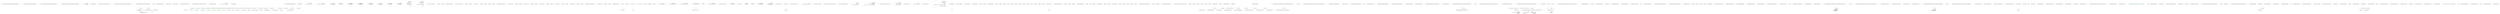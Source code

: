 digraph  {
n0 [cluster="Nancy.Testing.BrowserContextExtensions.MultiPartFormData(Nancy.Testing.BrowserContext, Nancy.Testing.BrowserContextMultipartFormData)", label="Entry Nancy.Testing.BrowserContextExtensions.MultiPartFormData(Nancy.Testing.BrowserContext, Nancy.Testing.BrowserContextMultipartFormData)", span="15-15"];
n1 [cluster="Nancy.Testing.BrowserContextExtensions.MultiPartFormData(Nancy.Testing.BrowserContext, Nancy.Testing.BrowserContextMultipartFormData)", label="MultiPartFormData(browserContext, multipartFormData, BrowserContextMultipartFormData.DefaultBoundaryName)", span="17-17"];
n2 [cluster="Nancy.Testing.BrowserContextExtensions.MultiPartFormData(Nancy.Testing.BrowserContext, Nancy.Testing.BrowserContextMultipartFormData)", label="Exit Nancy.Testing.BrowserContextExtensions.MultiPartFormData(Nancy.Testing.BrowserContext, Nancy.Testing.BrowserContextMultipartFormData)", span="15-15"];
n3 [cluster="Nancy.Testing.BrowserContextExtensions.MultiPartFormData(Nancy.Testing.BrowserContext, Nancy.Testing.BrowserContextMultipartFormData, string)", label="Entry Nancy.Testing.BrowserContextExtensions.MultiPartFormData(Nancy.Testing.BrowserContext, Nancy.Testing.BrowserContextMultipartFormData, string)", span="26-26"];
n4 [cluster="Nancy.Testing.BrowserContextExtensions.MultiPartFormData(Nancy.Testing.BrowserContext, Nancy.Testing.BrowserContextMultipartFormData, string)", label="var contextValues =\r\n                (IBrowserContextValues)browserContext", span="28-29"];
n5 [cluster="Nancy.Testing.BrowserContextExtensions.MultiPartFormData(Nancy.Testing.BrowserContext, Nancy.Testing.BrowserContextMultipartFormData, string)", label="contextValues.Body = multipartFormData.Body", span="31-31"];
n6 [cluster="Nancy.Testing.BrowserContextExtensions.MultiPartFormData(Nancy.Testing.BrowserContext, Nancy.Testing.BrowserContextMultipartFormData, string)", label="contextValues.Headers[''Content-Type''] = new[] { ''multipart/form-data; boundary='' + boundaryName }", span="32-32"];
n7 [cluster="Nancy.Testing.BrowserContextExtensions.MultiPartFormData(Nancy.Testing.BrowserContext, Nancy.Testing.BrowserContextMultipartFormData, string)", label="Exit Nancy.Testing.BrowserContextExtensions.MultiPartFormData(Nancy.Testing.BrowserContext, Nancy.Testing.BrowserContextMultipartFormData, string)", span="26-26"];
n8 [cluster="Nancy.Testing.BrowserContextExtensions.JsonBody<TModel>(Nancy.Testing.BrowserContext, TModel, Nancy.ISerializer)", label="Entry Nancy.Testing.BrowserContextExtensions.JsonBody<TModel>(Nancy.Testing.BrowserContext, TModel, Nancy.ISerializer)", span="41-41"];
n9 [cluster="Nancy.Testing.BrowserContextExtensions.JsonBody<TModel>(Nancy.Testing.BrowserContext, TModel, Nancy.ISerializer)", label="serializer == null", span="43-43"];
n11 [cluster="Nancy.Testing.BrowserContextExtensions.JsonBody<TModel>(Nancy.Testing.BrowserContext, TModel, Nancy.ISerializer)", label="var contextValues =\r\n                (IBrowserContextValues)browserContext", span="48-49"];
n13 [cluster="Nancy.Testing.BrowserContextExtensions.JsonBody<TModel>(Nancy.Testing.BrowserContext, TModel, Nancy.ISerializer)", label="serializer.Serialize(''application/json'', model, contextValues.Body)", span="53-53"];
n14 [cluster="Nancy.Testing.BrowserContextExtensions.JsonBody<TModel>(Nancy.Testing.BrowserContext, TModel, Nancy.ISerializer)", label="browserContext.Header(''Content-Type'', ''application/json'')", span="54-54"];
n10 [cluster="Nancy.Testing.BrowserContextExtensions.JsonBody<TModel>(Nancy.Testing.BrowserContext, TModel, Nancy.ISerializer)", label="serializer = new DefaultJsonSerializer()", span="45-45"];
n16 [cluster="Nancy.Responses.DefaultJsonSerializer.DefaultJsonSerializer()", label="Entry Nancy.Responses.DefaultJsonSerializer.DefaultJsonSerializer()", span="8-8"];
n12 [cluster="Nancy.Testing.BrowserContextExtensions.JsonBody<TModel>(Nancy.Testing.BrowserContext, TModel, Nancy.ISerializer)", label="contextValues.Body = new MemoryStream()", span="51-51"];
n17 [cluster="System.IO.MemoryStream.MemoryStream()", label="Entry System.IO.MemoryStream.MemoryStream()", span="0-0"];
n18 [cluster="Nancy.ISerializer.Serialize<TModel>(string, TModel, System.IO.Stream)", label="Entry Nancy.ISerializer.Serialize<TModel>(string, TModel, System.IO.Stream)", span="20-20"];
n15 [cluster="Nancy.Testing.BrowserContextExtensions.JsonBody<TModel>(Nancy.Testing.BrowserContext, TModel, Nancy.ISerializer)", label="Exit Nancy.Testing.BrowserContextExtensions.JsonBody<TModel>(Nancy.Testing.BrowserContext, TModel, Nancy.ISerializer)", span="41-41"];
n19 [cluster="Nancy.Testing.BrowserContext.Header(string, string)", label="Entry Nancy.Testing.BrowserContext.Header(string, string)", span="100-100"];
d13 [cluster="Nancy.Demo.Hosting.Aspnet.MainModule.MainModule(Nancy.Routing.IRouteCacheProvider)", color=green, community=0, label="Get[''/razor-cs-strong''] = x =>\r\n            {\r\n                return View[''razor-strong.cshtml'', new RatPack { FirstName = ''Frank'' }];\r\n            }", prediction=0, span="64-67"];
d179 [label="Nancy.Demo.Hosting.Aspnet.MainModule", span=""];
d12 [cluster="Nancy.Demo.Hosting.Aspnet.MainModule.MainModule(Nancy.Routing.IRouteCacheProvider)", label="Get[''/razor-dynamic''] = x =>\r\n            {\r\n                return View[''razor.cshtml'', new { FirstName = ''Frank'' }];\r\n            }", span="59-62"];
d14 [cluster="Nancy.Demo.Hosting.Aspnet.MainModule.MainModule(Nancy.Routing.IRouteCacheProvider)", color=green, community=0, label="Get[''/razor-vb-strong''] = x =>\r\n            {\r\n                return View[''razor-strong.vbhtml'', new RatPack { FirstName = ''Frank'' }];\r\n            }", prediction=1, span="69-72"];
d15 [cluster="Nancy.Demo.Hosting.Aspnet.MainModule.MainModule(Nancy.Routing.IRouteCacheProvider)", color=green, community=0, label="Get[''/ssve''] = x =>\r\n            {\r\n                var model = new RatPack { FirstName = ''You'' };\r\n                return View[''ssve.sshtml'', model];\r\n            }", prediction=2, span="74-78"];
d16 [cluster="Nancy.Demo.Hosting.Aspnet.MainModule.MainModule(Nancy.Routing.IRouteCacheProvider)", color=green, community=0, label="Get[''/viewmodelconvention''] = x => {\r\n                return View[new SomeViewModel()];\r\n            }", prediction=3, span="80-82"];
d17 [cluster="Nancy.Demo.Hosting.Aspnet.MainModule.MainModule(Nancy.Routing.IRouteCacheProvider)", color=green, community=0, label="Get[''/ndjango''] = x => {\r\n                var model = new RatPack { FirstName = ''Michael'' };\r\n                return View[''ndjango.django'', model];\r\n            }", prediction=4, span="84-87"];
d18 [cluster="Nancy.Demo.Hosting.Aspnet.MainModule.MainModule(Nancy.Routing.IRouteCacheProvider)", color=green, community=0, label="Get[''/ndjango-extends''] = x => {\r\n                var model = new RatPack { FirstName = ''Michael'' };\r\n                return View[''with-master.django'', model];\r\n            }", prediction=5, span="89-92"];
d19 [cluster="Nancy.Demo.Hosting.Aspnet.MainModule.MainModule(Nancy.Routing.IRouteCacheProvider)", color=green, community=0, label="Get[''/spark''] = x => {\r\n                var model = new RatPack { FirstName = ''Bright'' };\r\n                return View[''spark.spark'', model];\r\n            }", prediction=6, span="94-97"];
d20 [cluster="Nancy.Demo.Hosting.Aspnet.MainModule.MainModule(Nancy.Routing.IRouteCacheProvider)", color=green, community=0, label="Get[''/spark-anon''] = x =>\r\n            {\r\n                var model = new { FirstName = ''Anonymous'' };\r\n                return View[''anon.spark'', model];\r\n            }", prediction=7, span="99-103"];
d21 [cluster="Nancy.Demo.Hosting.Aspnet.MainModule.MainModule(Nancy.Routing.IRouteCacheProvider)", color=green, community=0, label="Get[''/json''] = x => {\r\n                var model = new RatPack { FirstName = ''Andy'' };\r\n                return Response.AsJson(model);\r\n            }", prediction=8, span="105-108"];
d22 [cluster="Nancy.Demo.Hosting.Aspnet.MainModule.MainModule(Nancy.Routing.IRouteCacheProvider)", color=green, community=0, label="Get[''/xml''] = x => {\r\n                var model = new RatPack { FirstName = ''Andy'' };\r\n                return Response.AsXml(model);\r\n            }", prediction=9, span="110-113"];
d23 [cluster="Nancy.Demo.Hosting.Aspnet.MainModule.MainModule(Nancy.Routing.IRouteCacheProvider)", color=green, community=0, label="Get[''/session''] = x => {\r\n                var value = Session[''moo''] ?? '''';\r\n\r\n                var output = ''Current session value is: '' + value;\r\n\r\n                if (String.IsNullOrEmpty(value.ToString()))\r\n                {\r\n                    Session[''moo''] = ''I've created a session!'';\r\n                }\r\n\r\n                return output;\r\n            }", prediction=10, span="115-126"];
d24 [cluster="Nancy.Demo.Hosting.Aspnet.MainModule.MainModule(Nancy.Routing.IRouteCacheProvider)", label="Get[''/sessionObject''] = x => {\r\n                var value = Session[''baa''] ?? ''null'';\r\n\r\n                var output = ''Current session value is: '' + value;\r\n\r\n                if (value.ToString() == ''null'')\r\n                {\r\n                    Session[''baa''] = new Payload(27, true, ''some random string value'');\r\n                }\r\n\r\n                return output;\r\n            }", span="128-139"];
d83 [cluster="lambda expression", color=green, community=0, label="return View[''razor-strong.cshtml'', new RatPack { FirstName = ''Frank'' }];", prediction=11, span="66-66"];
d82 [cluster="lambda expression", label="Entry lambda expression", span="64-67"];
d84 [cluster="lambda expression", label="Exit lambda expression", span="64-67"];
d74 [cluster="Nancy.Demo.Hosting.Aspnet.Models.RatPack.RatPack()", label="Entry Nancy.Demo.Hosting.Aspnet.Models.RatPack.RatPack()", span="2-2"];
d86 [cluster="lambda expression", color=green, community=0, label="return View[''razor-strong.vbhtml'', new RatPack { FirstName = ''Frank'' }];", prediction=12, span="71-71"];
d85 [cluster="lambda expression", label="Entry lambda expression", span="69-72"];
d87 [cluster="lambda expression", label="Exit lambda expression", span="69-72"];
d89 [cluster="lambda expression", color=green, community=0, label="var model = new RatPack { FirstName = ''You'' }", prediction=13, span="76-76"];
d88 [cluster="lambda expression", label="Entry lambda expression", span="74-78"];
d90 [cluster="lambda expression", color=green, community=0, label="return View[''ssve.sshtml'', model];", prediction=14, span="77-77"];
d91 [cluster="lambda expression", label="Exit lambda expression", span="74-78"];
d93 [cluster="lambda expression", color=green, community=0, label="return View[new SomeViewModel()];", prediction=14, span="81-81"];
d92 [cluster="lambda expression", label="Entry lambda expression", span="80-82"];
d94 [cluster="lambda expression", label="Exit lambda expression", span="80-82"];
d95 [cluster="Nancy.Demo.Hosting.Aspnet.Models.SomeViewModel.SomeViewModel()", label="Entry Nancy.Demo.Hosting.Aspnet.Models.SomeViewModel.SomeViewModel()", span="2-2"];
d97 [cluster="lambda expression", color=green, community=0, label="var model = new RatPack { FirstName = ''Michael'' }", prediction=16, span="85-85"];
d96 [cluster="lambda expression", label="Entry lambda expression", span="84-87"];
d98 [cluster="lambda expression", color=green, community=0, label="return View[''ndjango.django'', model];", prediction=14, span="86-86"];
d99 [cluster="lambda expression", label="Exit lambda expression", span="84-87"];
d101 [cluster="lambda expression", color=green, community=0, label="var model = new RatPack { FirstName = ''Michael'' }", prediction=18, span="90-90"];
d100 [cluster="lambda expression", label="Entry lambda expression", span="89-92"];
d102 [cluster="lambda expression", color=green, community=0, label="return View[''with-master.django'', model];", prediction=14, span="91-91"];
d103 [cluster="lambda expression", label="Exit lambda expression", span="89-92"];
d105 [cluster="lambda expression", color=green, community=0, label="var model = new RatPack { FirstName = ''Bright'' }", prediction=20, span="95-95"];
d104 [cluster="lambda expression", label="Entry lambda expression", span="94-97"];
d106 [cluster="lambda expression", color=green, community=0, label="return View[''spark.spark'', model];", prediction=14, span="96-96"];
d107 [cluster="lambda expression", label="Exit lambda expression", span="94-97"];
d109 [cluster="lambda expression", color=green, community=0, label="var model = new { FirstName = ''Anonymous'' }", prediction=22, span="101-101"];
d108 [cluster="lambda expression", label="Entry lambda expression", span="99-103"];
d110 [cluster="lambda expression", color=green, community=0, label="return View[''anon.spark'', model];", prediction=14, span="102-102"];
d111 [cluster="lambda expression", label="Exit lambda expression", span="99-103"];
d113 [cluster="lambda expression", color=green, community=0, label="var model = new RatPack { FirstName = ''Andy'' }", prediction=24, span="106-106"];
d112 [cluster="lambda expression", label="Entry lambda expression", span="105-108"];
d114 [cluster="lambda expression", color=green, community=0, label="return Response.AsJson(model);", prediction=14, span="107-107"];
d115 [cluster="lambda expression", label="Exit lambda expression", span="105-108"];
d116 [cluster="Nancy.IResponseFormatter.AsJson<TModel>(TModel, Nancy.HttpStatusCode)", label="Entry Nancy.IResponseFormatter.AsJson<TModel>(TModel, Nancy.HttpStatusCode)", span="42-42"];
d118 [cluster="lambda expression", color=green, community=0, label="var model = new RatPack { FirstName = ''Andy'' }", prediction=26, span="111-111"];
d117 [cluster="lambda expression", label="Entry lambda expression", span="110-113"];
d119 [cluster="lambda expression", color=green, community=0, label="return Response.AsXml(model);", prediction=14, span="112-112"];
d120 [cluster="lambda expression", label="Exit lambda expression", span="110-113"];
d121 [cluster="Nancy.IResponseFormatter.AsXml<TModel>(TModel)", label="Entry Nancy.IResponseFormatter.AsXml<TModel>(TModel)", span="57-57"];
d123 [cluster="lambda expression", color=green, community=0, label="var value = Session[''moo''] ?? ''''", prediction=28, span="116-116"];
d122 [cluster="lambda expression", label="Entry lambda expression", span="115-126"];
d124 [cluster="lambda expression", color=green, community=0, label="var output = ''Current session value is: '' + value", prediction=29, span="118-118"];
d125 [cluster="lambda expression", color=green, community=0, label="String.IsNullOrEmpty(value.ToString())", prediction=28, span="120-120"];
d127 [cluster="lambda expression", color=green, community=0, label="return output;", prediction=29, span="125-125"];
d126 [cluster="lambda expression", color=green, community=0, label="Session[''moo''] = ''I've created a session!''", prediction=32, span="122-122"];
d129 [cluster="object.ToString()", label="Entry object.ToString()", span="0-0"];
d130 [cluster="string.IsNullOrEmpty(string)", label="Entry string.IsNullOrEmpty(string)", span="0-0"];
d128 [cluster="lambda expression", label="Exit lambda expression", span="115-126"];
d1 [cluster="Nancy.Demo.Hosting.Aspnet.MainModule.MainModule(Nancy.Routing.IRouteCacheProvider)", label="Get[''/''] = x => {\r\n                return View[''routes'', routeCacheProvider.GetCache()];\r\n            }", span="12-14"];
d36 [cluster="lambda expression", label="return View[''routes'', routeCacheProvider.GetCache()];", span="13-13"];
d2 [cluster="Nancy.Demo.Hosting.Aspnet.MainModule.MainModule(Nancy.Routing.IRouteCacheProvider)", label="Get[''/filtered'', r => true] = x => {\r\n                return ''This is a route with a filter that always returns true.'';\r\n            }", span="16-18"];
d3 [cluster="Nancy.Demo.Hosting.Aspnet.MainModule.MainModule(Nancy.Routing.IRouteCacheProvider)", label="Get[''/filtered'', r => false] = x => {\r\n                return ''This is also a route, but filtered out so should never be hit.'';\r\n            }", span="20-22"];
d4 [cluster="Nancy.Demo.Hosting.Aspnet.MainModule.MainModule(Nancy.Routing.IRouteCacheProvider)", label="Get[@''/(?<foo>\d{2,4})/{bar}''] = x => {\r\n                return string.Format(''foo: {0}<br/>bar: {1}'', x.foo, x.bar);\r\n            }", span="24-26"];
d5 [cluster="Nancy.Demo.Hosting.Aspnet.MainModule.MainModule(Nancy.Routing.IRouteCacheProvider)", label="Get[''/test''] = x => {\r\n                return ''Test'';\r\n            }", span="28-30"];
d6 [cluster="Nancy.Demo.Hosting.Aspnet.MainModule.MainModule(Nancy.Routing.IRouteCacheProvider)", label="Get[''/nustache''] = parameters => {\r\n                return View[''nustache'', new { name = ''Nancy'', value = 1000000 }];\r\n            }", span="32-34"];
d59 [cluster="lambda expression", label="return View[''nustache'', new { name = ''Nancy'', value = 1000000 }];", span="33-33"];
d7 [cluster="Nancy.Demo.Hosting.Aspnet.MainModule.MainModule(Nancy.Routing.IRouteCacheProvider)", label="Get[''/dotliquid''] = parameters => {\r\n                return View[''dot'', new { name = ''dot'' }];\r\n            }", span="36-38"];
d62 [cluster="lambda expression", label="return View[''dot'', new { name = ''dot'' }];", span="37-37"];
d8 [cluster="Nancy.Demo.Hosting.Aspnet.MainModule.MainModule(Nancy.Routing.IRouteCacheProvider)", label="Get[''/javascript''] = x => {\r\n                return View[''javascript.html''];\r\n            }", span="40-42"];
d65 [cluster="lambda expression", label="return View[''javascript.html''];", span="41-41"];
d9 [cluster="Nancy.Demo.Hosting.Aspnet.MainModule.MainModule(Nancy.Routing.IRouteCacheProvider)", label="Get[''/static''] = x => {\r\n                return View[''static''];\r\n            }", span="44-46"];
d68 [cluster="lambda expression", label="return View[''static''];", span="45-45"];
d10 [cluster="Nancy.Demo.Hosting.Aspnet.MainModule.MainModule(Nancy.Routing.IRouteCacheProvider)", label="Get[''/razor''] = x => {\r\n                var model = new RatPack { FirstName = ''Frank'' };\r\n                return View[''razor.cshtml'', model];\r\n            }", span="48-51"];
d72 [cluster="lambda expression", label="return View[''razor.cshtml'', model];", span="50-50"];
d11 [cluster="Nancy.Demo.Hosting.Aspnet.MainModule.MainModule(Nancy.Routing.IRouteCacheProvider)", label="Get[''/razor-simple''] = x =>\r\n            {\r\n                var model = new RatPack { FirstName = ''Frank'' };\r\n                return View[''razor-simple.cshtml'', model];\r\n            }", span="53-57"];
d77 [cluster="lambda expression", label="return View[''razor-simple.cshtml'', model];", span="56-56"];
d80 [cluster="lambda expression", label="return View[''razor.cshtml'', new { FirstName = ''Frank'' }];", span="61-61"];
d132 [cluster="lambda expression", label="var value = Session[''baa''] ?? ''null''", span="129-129"];
d135 [cluster="lambda expression", label="Session[''baa''] = new Payload(27, true, ''some random string value'')", span="135-135"];
d25 [cluster="Nancy.Demo.Hosting.Aspnet.MainModule.MainModule(Nancy.Routing.IRouteCacheProvider)", label="Get[''/error''] = x =>\r\n                {\r\n                    throw new NotSupportedException(''This is an exception thrown in a route.'');\r\n                }", span="141-144"];
d26 [cluster="Nancy.Demo.Hosting.Aspnet.MainModule.MainModule(Nancy.Routing.IRouteCacheProvider)", label="Get[''/customErrorHandler''] = _ => HttpStatusCode.ImATeapot", span="146-146"];
d27 [cluster="Nancy.Demo.Hosting.Aspnet.MainModule.MainModule(Nancy.Routing.IRouteCacheProvider)", label="Get[''/csrf''] = x => this.View[''csrf'', new { Blurb = ''CSRF without an expiry using the 'session' token'' }]", span="148-148"];
d147 [cluster="lambda expression", label="this.View[''csrf'', new { Blurb = ''CSRF without an expiry using the 'session' token'' }]", span="148-148"];
d28 [cluster="Nancy.Demo.Hosting.Aspnet.MainModule.MainModule(Nancy.Routing.IRouteCacheProvider)", label="Post[''/csrf''] = x =>\r\n            {\r\n                this.ValidateCsrfToken();\r\n\r\n                return string.Format(''Hello {0}!'', Request.Form.Name);\r\n            }", span="150-155"];
d150 [cluster="lambda expression", label="this.ValidateCsrfToken()", span="152-152"];
d151 [cluster="lambda expression", label="return string.Format(''Hello {0}!'', Request.Form.Name);", span="154-154"];
d29 [cluster="Nancy.Demo.Hosting.Aspnet.MainModule.MainModule(Nancy.Routing.IRouteCacheProvider)", label="Get[''/csrfWithExpiry''] = x =>\r\n                {\r\n                    // Create a new one because we have an expiry to check\r\n                    this.CreateNewCsrfToken();\r\n\r\n                    return this.View[''csrf'', new { Blurb = ''You have 20 seconds to submit the page.. TICK TOCK :-)'' }];\r\n                }", span="157-163"];
d155 [cluster="lambda expression", label="this.CreateNewCsrfToken()", span="160-160"];
d156 [cluster="lambda expression", label="return this.View[''csrf'', new { Blurb = ''You have 20 seconds to submit the page.. TICK TOCK :-)'' }];", span="162-162"];
d30 [cluster="Nancy.Demo.Hosting.Aspnet.MainModule.MainModule(Nancy.Routing.IRouteCacheProvider)", label="Post[''/csrfWithExpiry''] = x =>\r\n                {\r\n                    this.ValidateCsrfToken(TimeSpan.FromSeconds(20));\r\n\r\n                    return string.Format(''Hello {0}!'', Request.Form.Name);\r\n                }", span="165-170"];
d160 [cluster="lambda expression", label="this.ValidateCsrfToken(TimeSpan.FromSeconds(20))", span="167-167"];
d161 [cluster="lambda expression", label="return string.Format(''Hello {0}!'', Request.Form.Name);", span="169-169"];
d31 [cluster="Nancy.Demo.Hosting.Aspnet.MainModule.MainModule(Nancy.Routing.IRouteCacheProvider)", label="Get[''/viewNotFound''] = _ => View[''I-do-not-exist'']", span="172-172"];
d165 [cluster="lambda expression", label="View[''I-do-not-exist'']", span="172-172"];
d32 [cluster="Nancy.Demo.Hosting.Aspnet.MainModule.MainModule(Nancy.Routing.IRouteCacheProvider)", label="Get[''/fileupload''] = x =>\r\n            {\r\n                return View[''FileUpload'', new { Posted = ''Nothing'' }];\r\n            }", span="174-177"];
d168 [cluster="lambda expression", label="return View[''FileUpload'', new { Posted = ''Nothing'' }];", span="176-176"];
d33 [cluster="Nancy.Demo.Hosting.Aspnet.MainModule.MainModule(Nancy.Routing.IRouteCacheProvider)", label="Post[''/fileupload''] = x =>\r\n            {\r\n                var file = this.Request.Files.FirstOrDefault();\r\n\r\n                string fileDetails = ''Nothing'';\r\n\r\n                if (file != null)\r\n                {\r\n                    fileDetails = string.Format(''{3} - {0} ({1}) {2}bytes'', file.Name, file.ContentType, file.Value.Length, file.Key);\r\n                }\r\n\r\n                return View[''FileUpload'', new { Posted = fileDetails }];\r\n            }", span="179-191"];
d171 [cluster="lambda expression", label="var file = this.Request.Files.FirstOrDefault()", span="181-181"];
d175 [cluster="lambda expression", label="return View[''FileUpload'', new { Posted = fileDetails }];", span="190-190"];
d71 [cluster="lambda expression", label="var model = new RatPack { FirstName = ''Frank'' }", span="49-49"];
d76 [cluster="lambda expression", label="var model = new RatPack { FirstName = ''Frank'' }", span="55-55"];
d134 [cluster="lambda expression", label="value.ToString() == ''null''", span="133-133"];
d0 [cluster="Nancy.Demo.Hosting.Aspnet.MainModule.MainModule(Nancy.Routing.IRouteCacheProvider)", label="Entry Nancy.Demo.Hosting.Aspnet.MainModule.MainModule(Nancy.Routing.IRouteCacheProvider)", span="10-10"];
d180 [label="Nancy.Routing.IRouteCacheProvider", span=""];
d35 [cluster="lambda expression", label="Entry lambda expression", span="12-14"];
d37 [cluster="lambda expression", label="Exit lambda expression", span="12-14"];
d38 [cluster="Nancy.Routing.IRouteCacheProvider.GetCache()", label="Entry Nancy.Routing.IRouteCacheProvider.GetCache()", span="15-15"];
d52 [cluster="lambda expression", label="return string.Format(''foo: {0}<br/>bar: {1}'', x.foo, x.bar);", span="25-25"];
d58 [cluster="lambda expression", label="Entry lambda expression", span="32-34"];
d60 [cluster="lambda expression", label="Exit lambda expression", span="32-34"];
d61 [cluster="lambda expression", label="Entry lambda expression", span="36-38"];
d63 [cluster="lambda expression", label="Exit lambda expression", span="36-38"];
d64 [cluster="lambda expression", label="Entry lambda expression", span="40-42"];
d66 [cluster="lambda expression", label="Exit lambda expression", span="40-42"];
d67 [cluster="lambda expression", label="Entry lambda expression", span="44-46"];
d69 [cluster="lambda expression", label="Exit lambda expression", span="44-46"];
d73 [cluster="lambda expression", label="Exit lambda expression", span="48-51"];
d78 [cluster="lambda expression", label="Exit lambda expression", span="53-57"];
d79 [cluster="lambda expression", label="Entry lambda expression", span="59-62"];
d81 [cluster="lambda expression", label="Exit lambda expression", span="59-62"];
d131 [cluster="lambda expression", label="Entry lambda expression", span="128-139"];
d133 [cluster="lambda expression", label="var output = ''Current session value is: '' + value", span="131-131"];
d136 [cluster="lambda expression", label="return output;", span="138-138"];
d138 [cluster="Nancy.Demo.Hosting.Aspnet.Models.Payload.Payload(int, bool, string)", label="Entry Nancy.Demo.Hosting.Aspnet.Models.Payload.Payload(int, bool, string)", span="16-16"];
d146 [cluster="lambda expression", label="Entry lambda expression", span="148-148"];
d148 [cluster="lambda expression", label="Exit lambda expression", span="148-148"];
d149 [cluster="lambda expression", label="Entry lambda expression", span="150-155"];
d153 [cluster="Nancy.NancyModule.ValidateCsrfToken(System.TimeSpan?)", label="Entry Nancy.NancyModule.ValidateCsrfToken(System.TimeSpan?)", span="103-103"];
d152 [cluster="lambda expression", label="Exit lambda expression", span="150-155"];
d54 [cluster="Unk.Format", label="Entry Unk.Format", span=""];
d154 [cluster="lambda expression", label="Entry lambda expression", span="157-163"];
d158 [cluster="Nancy.NancyModule.CreateNewCsrfToken()", label="Entry Nancy.NancyModule.CreateNewCsrfToken()", span="82-82"];
d157 [cluster="lambda expression", label="Exit lambda expression", span="157-163"];
d159 [cluster="lambda expression", label="Entry lambda expression", span="165-170"];
d163 [cluster="System.TimeSpan.FromSeconds(double)", label="Entry System.TimeSpan.FromSeconds(double)", span="0-0"];
d162 [cluster="lambda expression", label="Exit lambda expression", span="165-170"];
d164 [cluster="lambda expression", label="Entry lambda expression", span="172-172"];
d166 [cluster="lambda expression", label="Exit lambda expression", span="172-172"];
d167 [cluster="lambda expression", label="Entry lambda expression", span="174-177"];
d169 [cluster="lambda expression", label="Exit lambda expression", span="174-177"];
d34 [cluster="Nancy.Demo.Hosting.Aspnet.MainModule.MainModule(Nancy.Routing.IRouteCacheProvider)", label="Exit Nancy.Demo.Hosting.Aspnet.MainModule.MainModule(Nancy.Routing.IRouteCacheProvider)", span="10-10"];
d170 [cluster="lambda expression", label="Entry lambda expression", span="179-191"];
d172 [cluster="lambda expression", label="string fileDetails = ''Nothing''", span="183-183"];
d177 [cluster="System.Collections.Generic.IEnumerable<TSource>.FirstOrDefault<TSource>()", label="Entry System.Collections.Generic.IEnumerable<TSource>.FirstOrDefault<TSource>()", span="0-0"];
d173 [cluster="lambda expression", label="file != null", span="185-185"];
d174 [cluster="lambda expression", label="fileDetails = string.Format(''{3} - {0} ({1}) {2}bytes'', file.Name, file.ContentType, file.Value.Length, file.Key)", span="187-187"];
d176 [cluster="lambda expression", label="Exit lambda expression", span="179-191"];
d70 [cluster="lambda expression", label="Entry lambda expression", span="48-51"];
d75 [cluster="lambda expression", label="Entry lambda expression", span="53-57"];
d51 [cluster="lambda expression", label="Entry lambda expression", span="24-26"];
d53 [cluster="lambda expression", label="Exit lambda expression", span="24-26"];
d137 [cluster="lambda expression", label="Exit lambda expression", span="128-139"];
d178 [cluster="string.Format(string, params object[])", label="Entry string.Format(string, params object[])", span="0-0"];
m0_68 [cluster="Unk.AutoRegister", file="BrowserFixture.cs", label="Entry Unk.AutoRegister", span=""];
m0_44 [cluster="Nancy.DefaultNancyBootstrapper.GetDiagnostics()", file="BrowserFixture.cs", label="Entry Nancy.DefaultNancyBootstrapper.GetDiagnostics()", span="138-138"];
m0_45 [cluster="Nancy.DefaultNancyBootstrapper.GetDiagnostics()", color=green, community=0, file="BrowserFixture.cs", label="return this.ApplicationContainer.Resolve<IDiagnostics>();", prediction=33, span="140-140"];
m0_46 [cluster="Nancy.DefaultNancyBootstrapper.GetDiagnostics()", file="BrowserFixture.cs", label="Exit Nancy.DefaultNancyBootstrapper.GetDiagnostics()", span="138-138"];
m0_25 [cluster="Nancy.DefaultNancyBootstrapper.RegisterCollectionTypes(Nancy.TinyIoc.TinyIoCContainer, System.Collections.Generic.IEnumerable<Nancy.Bootstrapper.CollectionTypeRegistration>)", file="BrowserFixture.cs", label="Entry Nancy.DefaultNancyBootstrapper.RegisterCollectionTypes(Nancy.TinyIoc.TinyIoCContainer, System.Collections.Generic.IEnumerable<Nancy.Bootstrapper.CollectionTypeRegistration>)", span="85-85"];
m0_26 [cluster="Nancy.DefaultNancyBootstrapper.RegisterCollectionTypes(Nancy.TinyIoc.TinyIoCContainer, System.Collections.Generic.IEnumerable<Nancy.Bootstrapper.CollectionTypeRegistration>)", color=green, community=0, file="BrowserFixture.cs", label=collectionTypeRegistrationsn, prediction=34, span="87-87"];
m0_27 [cluster="Nancy.DefaultNancyBootstrapper.RegisterCollectionTypes(Nancy.TinyIoc.TinyIoCContainer, System.Collections.Generic.IEnumerable<Nancy.Bootstrapper.CollectionTypeRegistration>)", color=green, community=0, file="BrowserFixture.cs", label="container.RegisterMultiple(collectionTypeRegistration.RegistrationType, collectionTypeRegistration.ImplementationTypes)", prediction=35, span="89-89"];
m0_28 [cluster="Nancy.DefaultNancyBootstrapper.RegisterCollectionTypes(Nancy.TinyIoc.TinyIoCContainer, System.Collections.Generic.IEnumerable<Nancy.Bootstrapper.CollectionTypeRegistration>)", file="BrowserFixture.cs", label="Exit Nancy.DefaultNancyBootstrapper.RegisterCollectionTypes(Nancy.TinyIoc.TinyIoCContainer, System.Collections.Generic.IEnumerable<Nancy.Bootstrapper.CollectionTypeRegistration>)", span="85-85"];
m0_58 [cluster="Nancy.DefaultNancyBootstrapper.GetModuleByKey(Nancy.TinyIoc.TinyIoCContainer, string)", file="BrowserFixture.cs", label="Entry Nancy.DefaultNancyBootstrapper.GetModuleByKey(Nancy.TinyIoc.TinyIoCContainer, string)", span="178-178"];
m0_59 [cluster="Nancy.DefaultNancyBootstrapper.GetModuleByKey(Nancy.TinyIoc.TinyIoCContainer, string)", color=green, community=0, file="BrowserFixture.cs", label="return container.Resolve<INancyModule>(moduleKey);", prediction=36, span="180-180"];
m0_60 [cluster="Nancy.DefaultNancyBootstrapper.GetModuleByKey(Nancy.TinyIoc.TinyIoCContainer, string)", file="BrowserFixture.cs", label="Exit Nancy.DefaultNancyBootstrapper.GetModuleByKey(Nancy.TinyIoc.TinyIoCContainer, string)", span="178-178"];
m0_72 [cluster="Unk.Any", file="BrowserFixture.cs", label="Entry Unk.Any", span=""];
m0_61 [cluster="Nancy.TinyIoc.TinyIoCContainer.Resolve<ResolveType>(string)", file="BrowserFixture.cs", label="Entry Nancy.TinyIoc.TinyIoCContainer.Resolve<ResolveType>(string)", span="1336-1336"];
m0_15 [cluster="Nancy.DefaultNancyBootstrapper.RegisterBootstrapperTypes(Nancy.TinyIoc.TinyIoCContainer)", file="BrowserFixture.cs", label="Entry Nancy.DefaultNancyBootstrapper.RegisterBootstrapperTypes(Nancy.TinyIoc.TinyIoCContainer)", span="61-61"];
m0_16 [cluster="Nancy.DefaultNancyBootstrapper.RegisterBootstrapperTypes(Nancy.TinyIoc.TinyIoCContainer)", file="BrowserFixture.cs", label="applicationContainer.Register<INancyModuleCatalog>(this)", span="63-63"];
m0_17 [cluster="Nancy.DefaultNancyBootstrapper.RegisterBootstrapperTypes(Nancy.TinyIoc.TinyIoCContainer)", file="BrowserFixture.cs", label="Exit Nancy.DefaultNancyBootstrapper.RegisterBootstrapperTypes(Nancy.TinyIoc.TinyIoCContainer)", span="61-61"];
m0_40 [cluster="Nancy.DefaultNancyBootstrapper.CreateRequestContainer()", file="BrowserFixture.cs", label="Entry Nancy.DefaultNancyBootstrapper.CreateRequestContainer()", span="129-129"];
m0_41 [cluster="Nancy.DefaultNancyBootstrapper.CreateRequestContainer()", color=green, community=0, file="BrowserFixture.cs", label="return this.ApplicationContainer.GetChildContainer();", prediction=33, span="131-131"];
m0_42 [cluster="Nancy.DefaultNancyBootstrapper.CreateRequestContainer()", file="BrowserFixture.cs", label="Exit Nancy.DefaultNancyBootstrapper.CreateRequestContainer()", span="129-129"];
m0_29 [cluster="Nancy.TinyIoc.TinyIoCContainer.RegisterMultiple(System.Type, System.Collections.Generic.IEnumerable<System.Type>)", file="BrowserFixture.cs", label="Entry Nancy.TinyIoc.TinyIoCContainer.RegisterMultiple(System.Type, System.Collections.Generic.IEnumerable<System.Type>)", span="1149-1149"];
m0_43 [cluster="Nancy.TinyIoc.TinyIoCContainer.GetChildContainer()", file="BrowserFixture.cs", label="Entry Nancy.TinyIoc.TinyIoCContainer.GetChildContainer()", span="754-754"];
m0_19 [cluster="Nancy.DefaultNancyBootstrapper.RegisterTypes(Nancy.TinyIoc.TinyIoCContainer, System.Collections.Generic.IEnumerable<Nancy.Bootstrapper.TypeRegistration>)", file="BrowserFixture.cs", label="Entry Nancy.DefaultNancyBootstrapper.RegisterTypes(Nancy.TinyIoc.TinyIoCContainer, System.Collections.Generic.IEnumerable<Nancy.Bootstrapper.TypeRegistration>)", span="71-71"];
m0_20 [cluster="Nancy.DefaultNancyBootstrapper.RegisterTypes(Nancy.TinyIoc.TinyIoCContainer, System.Collections.Generic.IEnumerable<Nancy.Bootstrapper.TypeRegistration>)", file="BrowserFixture.cs", label=typeRegistrations, span="73-73"];
m0_21 [cluster="Nancy.DefaultNancyBootstrapper.RegisterTypes(Nancy.TinyIoc.TinyIoCContainer, System.Collections.Generic.IEnumerable<Nancy.Bootstrapper.TypeRegistration>)", file="BrowserFixture.cs", label="container.Register(typeRegistration.RegistrationType, typeRegistration.ImplementationType).AsSingleton()", span="75-75"];
m0_22 [cluster="Nancy.DefaultNancyBootstrapper.RegisterTypes(Nancy.TinyIoc.TinyIoCContainer, System.Collections.Generic.IEnumerable<Nancy.Bootstrapper.TypeRegistration>)", file="BrowserFixture.cs", label="Exit Nancy.DefaultNancyBootstrapper.RegisterTypes(Nancy.TinyIoc.TinyIoCContainer, System.Collections.Generic.IEnumerable<Nancy.Bootstrapper.TypeRegistration>)", span="71-71"];
m0_3 [cluster="Nancy.DefaultNancyBootstrapper.AutoRegister(Nancy.TinyIoc.TinyIoCContainer, System.Collections.Generic.IEnumerable<System.Func<System.Reflection.Assembly, bool>>)", file="BrowserFixture.cs", label="Entry Nancy.DefaultNancyBootstrapper.AutoRegister(Nancy.TinyIoc.TinyIoCContainer, System.Collections.Generic.IEnumerable<System.Func<System.Reflection.Assembly, bool>>)", span="187-187"];
m0_62 [cluster="Nancy.DefaultNancyBootstrapper.AutoRegister(Nancy.TinyIoc.TinyIoCContainer, System.Collections.Generic.IEnumerable<System.Func<System.Reflection.Assembly, bool>>)", color=green, community=0, file="BrowserFixture.cs", label="var assembly = typeof(NancyEngine).Assembly", prediction=38, span="189-189"];
m0_64 [cluster="Nancy.DefaultNancyBootstrapper.AutoRegister(Nancy.TinyIoc.TinyIoCContainer, System.Collections.Generic.IEnumerable<System.Func<System.Reflection.Assembly, bool>>)", file="BrowserFixture.cs", label="container.AutoRegister(AppDomain.CurrentDomain.GetAssemblies().Where(a => !ignoredAssemblies.Any(ia => ia(a))), t => t.Assembly != assembly || whitelist.Any(wt => wt == t))", span="193-193"];
m0_63 [cluster="Nancy.DefaultNancyBootstrapper.AutoRegister(Nancy.TinyIoc.TinyIoCContainer, System.Collections.Generic.IEnumerable<System.Func<System.Reflection.Assembly, bool>>)", file="BrowserFixture.cs", label="var whitelist = new Type[] { }", span="191-191"];
m0_65 [cluster="Nancy.DefaultNancyBootstrapper.AutoRegister(Nancy.TinyIoc.TinyIoCContainer, System.Collections.Generic.IEnumerable<System.Func<System.Reflection.Assembly, bool>>)", file="BrowserFixture.cs", label="Exit Nancy.DefaultNancyBootstrapper.AutoRegister(Nancy.TinyIoc.TinyIoCContainer, System.Collections.Generic.IEnumerable<System.Func<System.Reflection.Assembly, bool>>)", span="187-187"];
m0_11 [cluster="Nancy.DefaultNancyBootstrapper.GetApplicationContainer()", file="BrowserFixture.cs", label="Entry Nancy.DefaultNancyBootstrapper.GetApplicationContainer()", span="50-50"];
m0_12 [cluster="Nancy.DefaultNancyBootstrapper.GetApplicationContainer()", file="BrowserFixture.cs", label="return new TinyIoCContainer();", span="52-52"];
m0_13 [cluster="Nancy.DefaultNancyBootstrapper.GetApplicationContainer()", file="BrowserFixture.cs", label="Exit Nancy.DefaultNancyBootstrapper.GetApplicationContainer()", span="50-50"];
m0_76 [cluster="System.Func<T, TResult>.Invoke(T)", file="BrowserFixture.cs", label="Entry System.Func<T, TResult>.Invoke(T)", span="0-0"];
m0_8 [cluster="Nancy.DefaultNancyBootstrapper.GetModuleKeyGenerator()", file="BrowserFixture.cs", label="Entry Nancy.DefaultNancyBootstrapper.GetModuleKeyGenerator()", span="41-41"];
m0_9 [cluster="Nancy.DefaultNancyBootstrapper.GetModuleKeyGenerator()", file="BrowserFixture.cs", label="return this.ApplicationContainer.Resolve<IModuleKeyGenerator>();", span="43-43"];
m0_10 [cluster="Nancy.DefaultNancyBootstrapper.GetModuleKeyGenerator()", file="BrowserFixture.cs", label="Exit Nancy.DefaultNancyBootstrapper.GetModuleKeyGenerator()", span="41-41"];
m0_50 [cluster="Nancy.TinyIoc.TinyIoCContainer.ResolveAll<ResolveType>(bool)", file="BrowserFixture.cs", label="Entry Nancy.TinyIoc.TinyIoCContainer.ResolveAll<ResolveType>(bool)", span="2058-2058"];
m0_67 [cluster="Unk.Where", file="BrowserFixture.cs", label="Entry Unk.Where", span=""];
m0_39 [cluster="Nancy.TinyIoc.TinyIoCContainer.Register(System.Type, object)", file="BrowserFixture.cs", label="Entry Nancy.TinyIoc.TinyIoCContainer.Register(System.Type, object)", span="924-924"];
m0_0 [cluster="Nancy.DefaultNancyBootstrapper.ConfigureApplicationContainer(Nancy.TinyIoc.TinyIoCContainer)", file="BrowserFixture.cs", label="Entry Nancy.DefaultNancyBootstrapper.ConfigureApplicationContainer(Nancy.TinyIoc.TinyIoCContainer)", span="23-23"];
m0_1 [cluster="Nancy.DefaultNancyBootstrapper.ConfigureApplicationContainer(Nancy.TinyIoc.TinyIoCContainer)", file="BrowserFixture.cs", label="AutoRegister(container, this.InternalConfiguration.IgnoredAssemblies)", span="25-25"];
m0_2 [cluster="Nancy.DefaultNancyBootstrapper.ConfigureApplicationContainer(Nancy.TinyIoc.TinyIoCContainer)", file="BrowserFixture.cs", label="Exit Nancy.DefaultNancyBootstrapper.ConfigureApplicationContainer(Nancy.TinyIoc.TinyIoCContainer)", span="23-23"];
m0_7 [cluster="Nancy.TinyIoc.TinyIoCContainer.Resolve<ResolveType>()", file="BrowserFixture.cs", label="Entry Nancy.TinyIoc.TinyIoCContainer.Resolve<ResolveType>()", span="1307-1307"];
m0_80 [cluster="lambda expression", file="BrowserFixture.cs", label="Entry lambda expression", span="193-193"];
m0_70 [cluster="lambda expression", file="BrowserFixture.cs", label="!ignoredAssemblies.Any(ia => ia(a))", span="193-193"];
m0_78 [cluster="lambda expression", file="BrowserFixture.cs", label="t.Assembly != assembly || whitelist.Any(wt => wt == t)", span="193-193"];
m0_69 [cluster="lambda expression", file="BrowserFixture.cs", label="Entry lambda expression", span="193-193"];
m0_77 [cluster="lambda expression", file="BrowserFixture.cs", label="Entry lambda expression", span="193-193"];
m0_74 [cluster="lambda expression", file="BrowserFixture.cs", label="ia(a)", span="193-193"];
m0_71 [cluster="lambda expression", file="BrowserFixture.cs", label="Exit lambda expression", span="193-193"];
m0_73 [cluster="lambda expression", file="BrowserFixture.cs", label="Entry lambda expression", span="193-193"];
m0_75 [cluster="lambda expression", file="BrowserFixture.cs", label="Exit lambda expression", span="193-193"];
m0_81 [cluster="lambda expression", file="BrowserFixture.cs", label="wt == t", span="193-193"];
m0_79 [cluster="lambda expression", file="BrowserFixture.cs", label="Exit lambda expression", span="193-193"];
m0_82 [cluster="lambda expression", file="BrowserFixture.cs", label="Exit lambda expression", span="193-193"];
m0_66 [cluster="System.AppDomain.GetAssemblies()", file="BrowserFixture.cs", label="Entry System.AppDomain.GetAssemblies()", span="0-0"];
m0_18 [cluster="Nancy.TinyIoc.TinyIoCContainer.Register<RegisterType>(RegisterType)", file="BrowserFixture.cs", label="Entry Nancy.TinyIoc.TinyIoCContainer.Register<RegisterType>(RegisterType)", span="1045-1045"];
m0_51 [cluster="Nancy.DefaultNancyBootstrapper.GetApplicationRegistrationTasks()", file="BrowserFixture.cs", label="Entry Nancy.DefaultNancyBootstrapper.GetApplicationRegistrationTasks()", span="156-156"];
m0_52 [cluster="Nancy.DefaultNancyBootstrapper.GetApplicationRegistrationTasks()", color=green, community=0, file="BrowserFixture.cs", label="return this.ApplicationContainer.ResolveAll<IApplicationRegistrations>(false);", prediction=33, span="158-158"];
m0_53 [cluster="Nancy.DefaultNancyBootstrapper.GetApplicationRegistrationTasks()", file="BrowserFixture.cs", label="Exit Nancy.DefaultNancyBootstrapper.GetApplicationRegistrationTasks()", span="156-156"];
m0_47 [cluster="Nancy.DefaultNancyBootstrapper.GetApplicationStartupTasks()", file="BrowserFixture.cs", label="Entry Nancy.DefaultNancyBootstrapper.GetApplicationStartupTasks()", span="147-147"];
m0_48 [cluster="Nancy.DefaultNancyBootstrapper.GetApplicationStartupTasks()", color=green, community=0, file="BrowserFixture.cs", label="return this.ApplicationContainer.ResolveAll<IApplicationStartup>(false);", prediction=33, span="149-149"];
m0_49 [cluster="Nancy.DefaultNancyBootstrapper.GetApplicationStartupTasks()", file="BrowserFixture.cs", label="Exit Nancy.DefaultNancyBootstrapper.GetApplicationStartupTasks()", span="147-147"];
m0_54 [cluster="Nancy.DefaultNancyBootstrapper.GetAllModules(Nancy.TinyIoc.TinyIoCContainer)", file="BrowserFixture.cs", label="Entry Nancy.DefaultNancyBootstrapper.GetAllModules(Nancy.TinyIoc.TinyIoCContainer)", span="166-166"];
m0_55 [cluster="Nancy.DefaultNancyBootstrapper.GetAllModules(Nancy.TinyIoc.TinyIoCContainer)", color=green, community=0, file="BrowserFixture.cs", label="var nancyModules = container.ResolveAll<INancyModule>(false)", prediction=41, span="168-168"];
m0_56 [cluster="Nancy.DefaultNancyBootstrapper.GetAllModules(Nancy.TinyIoc.TinyIoCContainer)", color=green, community=0, file="BrowserFixture.cs", label="return nancyModules;", prediction=42, span="169-169"];
m0_57 [cluster="Nancy.DefaultNancyBootstrapper.GetAllModules(Nancy.TinyIoc.TinyIoCContainer)", file="BrowserFixture.cs", label="Exit Nancy.DefaultNancyBootstrapper.GetAllModules(Nancy.TinyIoc.TinyIoCContainer)", span="166-166"];
m0_4 [cluster="Nancy.DefaultNancyBootstrapper.GetEngineInternal()", file="BrowserFixture.cs", label="Entry Nancy.DefaultNancyBootstrapper.GetEngineInternal()", span="32-32"];
m0_5 [cluster="Nancy.DefaultNancyBootstrapper.GetEngineInternal()", file="BrowserFixture.cs", label="return this.ApplicationContainer.Resolve<INancyEngine>();", span="34-34"];
m0_6 [cluster="Nancy.DefaultNancyBootstrapper.GetEngineInternal()", file="BrowserFixture.cs", label="Exit Nancy.DefaultNancyBootstrapper.GetEngineInternal()", span="32-32"];
m0_30 [cluster="Nancy.DefaultNancyBootstrapper.RegisterRequestContainerModules(Nancy.TinyIoc.TinyIoCContainer, System.Collections.Generic.IEnumerable<Nancy.Bootstrapper.ModuleRegistration>)", file="BrowserFixture.cs", label="Entry Nancy.DefaultNancyBootstrapper.RegisterRequestContainerModules(Nancy.TinyIoc.TinyIoCContainer, System.Collections.Generic.IEnumerable<Nancy.Bootstrapper.ModuleRegistration>)", span="98-98"];
m0_31 [cluster="Nancy.DefaultNancyBootstrapper.RegisterRequestContainerModules(Nancy.TinyIoc.TinyIoCContainer, System.Collections.Generic.IEnumerable<Nancy.Bootstrapper.ModuleRegistration>)", color=green, community=0, file="BrowserFixture.cs", label=moduleRegistrationTypes, prediction=43, span="100-100"];
m0_32 [cluster="Nancy.DefaultNancyBootstrapper.RegisterRequestContainerModules(Nancy.TinyIoc.TinyIoCContainer, System.Collections.Generic.IEnumerable<Nancy.Bootstrapper.ModuleRegistration>)", color=green, community=0, file="BrowserFixture.cs", label="container.Register(\r\n                    typeof(INancyModule), \r\n                    moduleRegistrationType.ModuleType, \r\n                    moduleRegistrationType.ModuleKey).\r\n                    AsSingleton()", prediction=44, span="102-106"];
m0_33 [cluster="Nancy.DefaultNancyBootstrapper.RegisterRequestContainerModules(Nancy.TinyIoc.TinyIoCContainer, System.Collections.Generic.IEnumerable<Nancy.Bootstrapper.ModuleRegistration>)", file="BrowserFixture.cs", label="Exit Nancy.DefaultNancyBootstrapper.RegisterRequestContainerModules(Nancy.TinyIoc.TinyIoCContainer, System.Collections.Generic.IEnumerable<Nancy.Bootstrapper.ModuleRegistration>)", span="98-98"];
m0_23 [cluster="Nancy.TinyIoc.TinyIoCContainer.Register(System.Type, System.Type)", file="BrowserFixture.cs", label="Entry Nancy.TinyIoc.TinyIoCContainer.Register(System.Type, System.Type)", span="901-901"];
m0_34 [cluster="Nancy.TinyIoc.TinyIoCContainer.Register(System.Type, System.Type, string)", file="BrowserFixture.cs", label="Entry Nancy.TinyIoc.TinyIoCContainer.Register(System.Type, System.Type, string)", span="913-913"];
m0_14 [cluster="Nancy.TinyIoc.TinyIoCContainer.TinyIoCContainer()", file="BrowserFixture.cs", label="Entry Nancy.TinyIoc.TinyIoCContainer.TinyIoCContainer()", span="2758-2758"];
m0_24 [cluster="Nancy.TinyIoc.TinyIoCContainer.RegisterOptions.AsSingleton()", file="BrowserFixture.cs", label="Entry Nancy.TinyIoc.TinyIoCContainer.RegisterOptions.AsSingleton()", span="592-592"];
m0_35 [cluster="Nancy.DefaultNancyBootstrapper.RegisterInstances(Nancy.TinyIoc.TinyIoCContainer, System.Collections.Generic.IEnumerable<Nancy.Bootstrapper.InstanceRegistration>)", file="BrowserFixture.cs", label="Entry Nancy.DefaultNancyBootstrapper.RegisterInstances(Nancy.TinyIoc.TinyIoCContainer, System.Collections.Generic.IEnumerable<Nancy.Bootstrapper.InstanceRegistration>)", span="115-115"];
m0_36 [cluster="Nancy.DefaultNancyBootstrapper.RegisterInstances(Nancy.TinyIoc.TinyIoCContainer, System.Collections.Generic.IEnumerable<Nancy.Bootstrapper.InstanceRegistration>)", color=green, community=0, file="BrowserFixture.cs", label=instanceRegistrations, prediction=45, span="117-117"];
m0_37 [cluster="Nancy.DefaultNancyBootstrapper.RegisterInstances(Nancy.TinyIoc.TinyIoCContainer, System.Collections.Generic.IEnumerable<Nancy.Bootstrapper.InstanceRegistration>)", color=green, community=0, file="BrowserFixture.cs", label="container.Register(\r\n                    instanceRegistration.RegistrationType, \r\n                    instanceRegistration.Implementation)", prediction=46, span="119-121"];
m0_38 [cluster="Nancy.DefaultNancyBootstrapper.RegisterInstances(Nancy.TinyIoc.TinyIoCContainer, System.Collections.Generic.IEnumerable<Nancy.Bootstrapper.InstanceRegistration>)", file="BrowserFixture.cs", label="Exit Nancy.DefaultNancyBootstrapper.RegisterInstances(Nancy.TinyIoc.TinyIoCContainer, System.Collections.Generic.IEnumerable<Nancy.Bootstrapper.InstanceRegistration>)", span="115-115"];
m0_83 [file="BrowserFixture.cs", label="Nancy.DefaultNancyBootstrapper", span=""];
m0_84 [file="BrowserFixture.cs", label="System.Collections.Generic.IEnumerable<System.Func<System.Reflection.Assembly, bool>>", span=""];
m0_85 [file="BrowserFixture.cs", label="System.Reflection.Assembly", span=""];
m0_86 [file="BrowserFixture.cs", label=assembly, span=""];
m0_87 [file="BrowserFixture.cs", label=whitelist, span=""];
m0_88 [file="BrowserFixture.cs", label="System.Type", span=""];
m1_31 [cluster="Nancy.ViewEngines.IRenderContext.GetCsrfToken()", file="HtmlHelpers.cs", label="Entry Nancy.ViewEngines.IRenderContext.GetCsrfToken()", span="44-44"];
m1_7 [cluster="Nancy.ViewEngines.Razor.HtmlHelpers.Partial(string, dynamic)", file="HtmlHelpers.cs", label="Entry Nancy.ViewEngines.Razor.HtmlHelpers.Partial(string, dynamic)", span="27-27"];
m1_8 [cluster="Nancy.ViewEngines.Razor.HtmlHelpers.Partial(string, dynamic)", file="HtmlHelpers.cs", label="ViewLocationResult view = this.renderContext.LocateView(viewName, model)", span="29-29"];
m1_9 [cluster="Nancy.ViewEngines.Razor.HtmlHelpers.Partial(string, dynamic)", file="HtmlHelpers.cs", label="Response response = this.engine.RenderView(view, model, this.renderContext)", span="31-31"];
m1_10 [cluster="Nancy.ViewEngines.Razor.HtmlHelpers.Partial(string, dynamic)", file="HtmlHelpers.cs", label="Action<Stream> action = response.Contents", span="32-32"];
m1_11 [cluster="Nancy.ViewEngines.Razor.HtmlHelpers.Partial(string, dynamic)", file="HtmlHelpers.cs", label="var mem = new MemoryStream()", span="33-33"];
m1_12 [cluster="Nancy.ViewEngines.Razor.HtmlHelpers.Partial(string, dynamic)", file="HtmlHelpers.cs", label="action.Invoke(mem)", span="35-35"];
m1_13 [cluster="Nancy.ViewEngines.Razor.HtmlHelpers.Partial(string, dynamic)", file="HtmlHelpers.cs", label="mem.Position = 0", span="36-36"];
m1_14 [cluster="Nancy.ViewEngines.Razor.HtmlHelpers.Partial(string, dynamic)", file="HtmlHelpers.cs", label="var reader = new StreamReader(mem)", span="38-38"];
m1_15 [cluster="Nancy.ViewEngines.Razor.HtmlHelpers.Partial(string, dynamic)", file="HtmlHelpers.cs", label="return new NonEncodedHtmlString(reader.ReadToEnd());", span="40-40"];
m1_16 [cluster="Nancy.ViewEngines.Razor.HtmlHelpers.Partial(string, dynamic)", file="HtmlHelpers.cs", label="Exit Nancy.ViewEngines.Razor.HtmlHelpers.Partial(string, dynamic)", span="27-27"];
m1_21 [cluster="System.IO.StreamReader.StreamReader(System.IO.Stream)", file="HtmlHelpers.cs", label="Entry System.IO.StreamReader.StreamReader(System.IO.Stream)", span="0-0"];
m1_24 [cluster="Nancy.ViewEngines.Razor.HtmlHelpers.Raw(string)", file="HtmlHelpers.cs", label="Entry Nancy.ViewEngines.Razor.HtmlHelpers.Raw(string)", span="43-43"];
m1_25 [cluster="Nancy.ViewEngines.Razor.HtmlHelpers.Raw(string)", file="HtmlHelpers.cs", label="return new NonEncodedHtmlString(text);", span="45-45"];
m1_26 [cluster="Nancy.ViewEngines.Razor.HtmlHelpers.Raw(string)", file="HtmlHelpers.cs", label="Exit Nancy.ViewEngines.Razor.HtmlHelpers.Raw(string)", span="43-43"];
m1_18 [cluster="Nancy.ViewEngines.Razor.RazorViewEngine.RenderView(Nancy.ViewEngines.ViewLocationResult, dynamic, Nancy.ViewEngines.IRenderContext)", file="HtmlHelpers.cs", label="Entry Nancy.ViewEngines.Razor.RazorViewEngine.RenderView(Nancy.ViewEngines.ViewLocationResult, dynamic, Nancy.ViewEngines.IRenderContext)", span="197-197"];
m1_27 [cluster="Nancy.ViewEngines.Razor.HtmlHelpers.AntiForgeryToken()", file="HtmlHelpers.cs", label="Entry Nancy.ViewEngines.Razor.HtmlHelpers.AntiForgeryToken()", span="48-48"];
m1_28 [cluster="Nancy.ViewEngines.Razor.HtmlHelpers.AntiForgeryToken()", file="HtmlHelpers.cs", label="var tokenKeyValue = this.renderContext.GetCsrfToken()", span="50-50"];
m1_29 [cluster="Nancy.ViewEngines.Razor.HtmlHelpers.AntiForgeryToken()", color=green, community=0, file="HtmlHelpers.cs", label="return new NonEncodedHtmlString(String.Format(''<input type=\''hidden\'' name=\''{0}\'' value=\''{1}\''/>'', tokenKeyValue.Key, tokenKeyValue.Value));", prediction=47, span="52-52"];
m1_30 [cluster="Nancy.ViewEngines.Razor.HtmlHelpers.AntiForgeryToken()", file="HtmlHelpers.cs", label="Exit Nancy.ViewEngines.Razor.HtmlHelpers.AntiForgeryToken()", span="48-48"];
m1_32 [cluster="string.Format(string, object, object)", file="HtmlHelpers.cs", label="Entry string.Format(string, object, object)", span="0-0"];
m1_22 [cluster="Nancy.ViewEngines.Razor.NonEncodedHtmlString.NonEncodedHtmlString(string)", file="HtmlHelpers.cs", label="Entry Nancy.ViewEngines.Razor.NonEncodedHtmlString.NonEncodedHtmlString(string)", span="15-15"];
m1_23 [cluster="System.IO.StreamReader.ReadToEnd()", file="HtmlHelpers.cs", label="Entry System.IO.StreamReader.ReadToEnd()", span="0-0"];
m1_20 [cluster="System.Action<T>.Invoke(T)", file="HtmlHelpers.cs", label="Entry System.Action<T>.Invoke(T)", span="0-0"];
m1_17 [cluster="Nancy.ViewEngines.IRenderContext.LocateView(string, dynamic)", file="HtmlHelpers.cs", label="Entry Nancy.ViewEngines.IRenderContext.LocateView(string, dynamic)", span="36-36"];
m1_0 [cluster="Nancy.ViewEngines.Razor.HtmlHelpers.HtmlHelpers(Nancy.ViewEngines.Razor.RazorViewEngine, Nancy.ViewEngines.IRenderContext)", file="HtmlHelpers.cs", label="Entry Nancy.ViewEngines.Razor.HtmlHelpers.HtmlHelpers(Nancy.ViewEngines.Razor.RazorViewEngine, Nancy.ViewEngines.IRenderContext)", span="16-16"];
m1_1 [cluster="Nancy.ViewEngines.Razor.HtmlHelpers.HtmlHelpers(Nancy.ViewEngines.Razor.RazorViewEngine, Nancy.ViewEngines.IRenderContext)", file="HtmlHelpers.cs", label="this.engine = engine", span="18-18"];
m1_2 [cluster="Nancy.ViewEngines.Razor.HtmlHelpers.HtmlHelpers(Nancy.ViewEngines.Razor.RazorViewEngine, Nancy.ViewEngines.IRenderContext)", file="HtmlHelpers.cs", label="this.renderContext = renderContext", span="19-19"];
m1_3 [cluster="Nancy.ViewEngines.Razor.HtmlHelpers.HtmlHelpers(Nancy.ViewEngines.Razor.RazorViewEngine, Nancy.ViewEngines.IRenderContext)", file="HtmlHelpers.cs", label="Exit Nancy.ViewEngines.Razor.HtmlHelpers.HtmlHelpers(Nancy.ViewEngines.Razor.RazorViewEngine, Nancy.ViewEngines.IRenderContext)", span="16-16"];
m1_4 [cluster="Nancy.ViewEngines.Razor.HtmlHelpers.Partial(string)", file="HtmlHelpers.cs", label="Entry Nancy.ViewEngines.Razor.HtmlHelpers.Partial(string)", span="22-22"];
m1_5 [cluster="Nancy.ViewEngines.Razor.HtmlHelpers.Partial(string)", file="HtmlHelpers.cs", label="return this.Partial(viewName, null);", span="24-24"];
m1_6 [cluster="Nancy.ViewEngines.Razor.HtmlHelpers.Partial(string)", file="HtmlHelpers.cs", label="Exit Nancy.ViewEngines.Razor.HtmlHelpers.Partial(string)", span="22-22"];
m1_33 [file="HtmlHelpers.cs", label="Nancy.ViewEngines.Razor.HtmlHelpers", span=""];
m6_15 [cluster="Nancy.ViewEngines.IRenderContext.GetCsrfToken()", file="NancySparkView.cs", label="Entry Nancy.ViewEngines.IRenderContext.GetCsrfToken()", span="44-44"];
m6_8 [cluster="Nancy.ViewEngines.Spark.NancySparkView.HTML(object)", file="NancySparkView.cs", label="Entry Nancy.ViewEngines.Spark.NancySparkView.HTML(object)", span="24-24"];
m6_9 [cluster="Nancy.ViewEngines.Spark.NancySparkView.HTML(object)", file="NancySparkView.cs", label="return value;", span="26-26"];
m6_10 [cluster="Nancy.ViewEngines.Spark.NancySparkView.HTML(object)", file="NancySparkView.cs", label="Exit Nancy.ViewEngines.Spark.NancySparkView.HTML(object)", span="24-24"];
m6_24 [cluster="Nancy.ViewEngines.Spark.NancySparkView<TModel>.SetModel(object)", file="NancySparkView.cs", label="Entry Nancy.ViewEngines.Spark.NancySparkView<TModel>.SetModel(object)", span="51-51"];
m6_25 [cluster="Nancy.ViewEngines.Spark.NancySparkView<TModel>.SetModel(object)", file="NancySparkView.cs", label="Model = (model is TModel) ? (TModel)model : default(TModel)", span="53-53"];
m6_26 [cluster="Nancy.ViewEngines.Spark.NancySparkView<TModel>.SetModel(object)", file="NancySparkView.cs", label="Exit Nancy.ViewEngines.Spark.NancySparkView<TModel>.SetModel(object)", span="51-51"];
m6_16 [cluster="string.Format(string, object, object)", file="NancySparkView.cs", label="Entry string.Format(string, object, object)", span="0-0"];
m6_23 [cluster="Nancy.ViewEngines.IRenderContext.ParsePath(string)", file="NancySparkView.cs", label="Entry Nancy.ViewEngines.IRenderContext.ParsePath(string)", span="21-21"];
m6_7 [cluster="Unk.HtmlEncode", file="NancySparkView.cs", label="Entry Unk.HtmlEncode", span=""];
m6_0 [cluster="Nancy.ViewEngines.Spark.NancySparkView.Execute()", file="NancySparkView.cs", label="Entry Nancy.ViewEngines.Spark.NancySparkView.Execute()", span="14-14"];
m6_1 [cluster="Nancy.ViewEngines.Spark.NancySparkView.Execute()", file="NancySparkView.cs", label="base.RenderView(Writer)", span="16-16"];
m6_2 [cluster="Nancy.ViewEngines.Spark.NancySparkView.Execute()", file="NancySparkView.cs", label="Exit Nancy.ViewEngines.Spark.NancySparkView.Execute()", span="14-14"];
m6_3 [cluster="Unk.RenderView", file="NancySparkView.cs", label="Entry Unk.RenderView", span=""];
m6_20 [cluster="Nancy.ViewEngines.Spark.NancySparkView.SiteResource(string)", file="NancySparkView.cs", label="Entry Nancy.ViewEngines.Spark.NancySparkView.SiteResource(string)", span="41-41"];
m6_21 [cluster="Nancy.ViewEngines.Spark.NancySparkView.SiteResource(string)", file="NancySparkView.cs", label="return this.RenderContext.ParsePath(path);", span="43-43"];
m6_22 [cluster="Nancy.ViewEngines.Spark.NancySparkView.SiteResource(string)", file="NancySparkView.cs", label="Exit Nancy.ViewEngines.Spark.NancySparkView.SiteResource(string)", span="41-41"];
m6_4 [cluster="Nancy.ViewEngines.Spark.NancySparkView.H(object)", file="NancySparkView.cs", label="Entry Nancy.ViewEngines.Spark.NancySparkView.H(object)", span="19-19"];
m6_5 [cluster="Nancy.ViewEngines.Spark.NancySparkView.H(object)", file="NancySparkView.cs", label="return HttpUtility.HtmlEncode(value);", span="21-21"];
m6_6 [cluster="Nancy.ViewEngines.Spark.NancySparkView.H(object)", file="NancySparkView.cs", label="Exit Nancy.ViewEngines.Spark.NancySparkView.H(object)", span="19-19"];
m6_11 [cluster="Nancy.ViewEngines.Spark.NancySparkView.AntiForgeryToken()", file="NancySparkView.cs", label="Entry Nancy.ViewEngines.Spark.NancySparkView.AntiForgeryToken()", span="29-29"];
m6_12 [cluster="Nancy.ViewEngines.Spark.NancySparkView.AntiForgeryToken()", file="NancySparkView.cs", label="var tokenKeyValue = this.RenderContext.GetCsrfToken()", span="31-31"];
m6_13 [cluster="Nancy.ViewEngines.Spark.NancySparkView.AntiForgeryToken()", color=green, community=0, file="NancySparkView.cs", label="return string.Format(''<input type=\''hidden\'' name=\''{0}\'' value=\''{1}\''/>'', tokenKeyValue.Key, tokenKeyValue.Value);", prediction=48, span="33-33"];
m6_14 [cluster="Nancy.ViewEngines.Spark.NancySparkView.AntiForgeryToken()", file="NancySparkView.cs", label="Exit Nancy.ViewEngines.Spark.NancySparkView.AntiForgeryToken()", span="29-29"];
m6_17 [cluster="Nancy.ViewEngines.Spark.NancySparkView.SetModel(object)", file="NancySparkView.cs", label="Entry Nancy.ViewEngines.Spark.NancySparkView.SetModel(object)", span="36-36"];
m6_18 [cluster="Nancy.ViewEngines.Spark.NancySparkView.SetModel(object)", file="NancySparkView.cs", label="this.Model = model", span="38-38"];
m6_19 [cluster="Nancy.ViewEngines.Spark.NancySparkView.SetModel(object)", file="NancySparkView.cs", label="Exit Nancy.ViewEngines.Spark.NancySparkView.SetModel(object)", span="36-36"];
m6_27 [file="NancySparkView.cs", label="Nancy.ViewEngines.Spark.NancySparkView", span=""];
m6_28 [file="NancySparkView.cs", label="Nancy.ViewEngines.Spark.NancySparkView<TModel>", span=""];
n8 -> n11  [color=darkseagreen4, key=1, label="Nancy.Testing.BrowserContext", style=dashed];
n8 -> n13  [color=darkseagreen4, key=1, label=TModel, style=dashed];
n8 -> n14  [color=darkseagreen4, key=1, label="Nancy.Testing.BrowserContext", style=dashed];
n11 -> n13  [color=darkseagreen4, key=1, label=contextValues, style=dashed];
n10 -> n13  [color=darkseagreen4, key=1, label="Nancy.ISerializer", style=dashed];
d179 -> d90  [color=green, key=1, label="Nancy.Demo.Hosting.Aspnet.MainModule", style=dashed];
d179 -> d93  [color=green, key=1, label="Nancy.Demo.Hosting.Aspnet.MainModule", style=dashed];
d179 -> d98  [color=green, key=1, label="Nancy.Demo.Hosting.Aspnet.MainModule", style=dashed];
d179 -> d102  [color=green, key=1, label="Nancy.Demo.Hosting.Aspnet.MainModule", style=dashed];
d179 -> d106  [color=green, key=1, label="Nancy.Demo.Hosting.Aspnet.MainModule", style=dashed];
d179 -> d110  [color=green, key=1, label="Nancy.Demo.Hosting.Aspnet.MainModule", style=dashed];
d179 -> d114  [color=green, key=1, label="Nancy.Demo.Hosting.Aspnet.MainModule", style=dashed];
d179 -> d119  [color=green, key=1, label="Nancy.Demo.Hosting.Aspnet.MainModule", style=dashed];
d179 -> d36  [color=darkseagreen4, key=1, label="Nancy.Demo.Hosting.Aspnet.MainModule", style=dashed];
d179 -> d65  [color=darkseagreen4, key=1, label="Nancy.Demo.Hosting.Aspnet.MainModule", style=dashed];
d179 -> d68  [color=darkseagreen4, key=1, label="Nancy.Demo.Hosting.Aspnet.MainModule", style=dashed];
d179 -> d72  [color=darkseagreen4, key=1, label="Nancy.Demo.Hosting.Aspnet.MainModule", style=dashed];
d179 -> d77  [color=darkseagreen4, key=1, label="Nancy.Demo.Hosting.Aspnet.MainModule", style=dashed];
d179 -> d150  [color=darkseagreen4, key=1, label="Nancy.Demo.Hosting.Aspnet.MainModule", style=dashed];
d179 -> d151  [color=darkseagreen4, key=1, label="Nancy.Demo.Hosting.Aspnet.MainModule", style=dashed];
d179 -> d155  [color=darkseagreen4, key=1, label="Nancy.Demo.Hosting.Aspnet.MainModule", style=dashed];
d179 -> d160  [color=darkseagreen4, key=1, label="Nancy.Demo.Hosting.Aspnet.MainModule", style=dashed];
d179 -> d161  [color=darkseagreen4, key=1, label="Nancy.Demo.Hosting.Aspnet.MainModule", style=dashed];
d179 -> d165  [color=darkseagreen4, key=1, label="Nancy.Demo.Hosting.Aspnet.MainModule", style=dashed];
d123 -> d125  [color=green, key=1, label=value, style=dashed];
d124 -> d127  [color=green, key=1, label=output, style=dashed];
d4 -> d52  [color=darkseagreen4, key=1, label=dynamic, style=dashed];
d132 -> d134  [color=darkseagreen4, key=1, label=value, style=dashed];
d171 -> d173  [color=darkseagreen4, key=1, label=file, style=dashed];
d0 -> d36  [color=darkseagreen4, key=1, label="Nancy.Routing.IRouteCacheProvider", style=dashed];
d180 -> d36  [color=darkseagreen4, key=1, label="Nancy.Routing.IRouteCacheProvider", style=dashed];
d133 -> d136  [color=darkseagreen4, key=1, label=output, style=dashed];
m0_25 -> m0_27  [color=green, key=1, label="Nancy.TinyIoc.TinyIoCContainer", style=dashed];
m0_19 -> m0_21  [color=darkseagreen4, key=1, label="Nancy.TinyIoc.TinyIoCContainer", style=dashed];
m0_3 -> m0_64  [color=darkseagreen4, key=1, label="Nancy.TinyIoc.TinyIoCContainer", style=dashed];
m0_3 -> m0_70  [color=darkseagreen4, key=1, label="System.Collections.Generic.IEnumerable<System.Func<System.Reflection.Assembly, bool>>", style=dashed];
m0_62 -> m0_64  [color=green, key=1, label=assembly, style=dashed];
m0_62 -> m0_78  [color=green, key=1, label=assembly, style=dashed];
m0_64 -> m0_69  [color=darkseagreen4, key=1, label="lambda expression", style=dashed];
m0_64 -> m0_77  [color=darkseagreen4, key=1, label="lambda expression", style=dashed];
m0_63 -> m0_78  [color=darkseagreen4, key=1, label=whitelist, style=dashed];
m0_70 -> m0_73  [color=darkseagreen4, key=1, label="lambda expression", style=dashed];
m0_78 -> m0_80  [color=darkseagreen4, key=1, label="lambda expression", style=dashed];
m0_69 -> m0_74  [color=darkseagreen4, key=1, label="System.Reflection.Assembly", style=dashed];
m0_77 -> m0_81  [color=darkseagreen4, key=1, label="System.Type", style=dashed];
m0_30 -> m0_32  [color=green, key=1, label="Nancy.TinyIoc.TinyIoCContainer", style=dashed];
m0_35 -> m0_37  [color=green, key=1, label="Nancy.TinyIoc.TinyIoCContainer", style=dashed];
m0_83 -> m0_1  [color=darkseagreen4, key=1, label="Nancy.DefaultNancyBootstrapper", style=dashed];
m0_83 -> m0_5  [color=darkseagreen4, key=1, label="Nancy.DefaultNancyBootstrapper", style=dashed];
m0_83 -> m0_9  [color=darkseagreen4, key=1, label="Nancy.DefaultNancyBootstrapper", style=dashed];
m0_83 -> m0_16  [color=darkseagreen4, key=1, label="Nancy.DefaultNancyBootstrapper", style=dashed];
m0_83 -> m0_41  [color=green, key=1, label="Nancy.DefaultNancyBootstrapper", style=dashed];
m0_83 -> m0_45  [color=green, key=1, label="Nancy.DefaultNancyBootstrapper", style=dashed];
m0_83 -> m0_48  [color=green, key=1, label="Nancy.DefaultNancyBootstrapper", style=dashed];
m0_83 -> m0_52  [color=green, key=1, label="Nancy.DefaultNancyBootstrapper", style=dashed];
m0_84 -> m0_70  [color=darkseagreen4, key=1, label="System.Collections.Generic.IEnumerable<System.Func<System.Reflection.Assembly, bool>>", style=dashed];
m0_85 -> m0_74  [color=darkseagreen4, key=1, label="System.Reflection.Assembly", style=dashed];
m0_86 -> m0_78  [color=darkseagreen4, key=1, label=assembly, style=dashed];
m0_87 -> m0_78  [color=darkseagreen4, key=1, label=whitelist, style=dashed];
m0_88 -> m0_81  [color=darkseagreen4, key=1, label="System.Type", style=dashed];
m1_10 -> m1_12  [color=darkseagreen4, key=1, label=action, style=dashed];
m1_29 -> m1_29  [color=green, key=1, label=tokenKeyValue, style=dashed];
m1_33 -> m1_5  [color=darkseagreen4, key=1, label="Nancy.ViewEngines.Razor.HtmlHelpers", style=dashed];
m6_13 -> m6_13  [color=green, key=1, label=tokenKeyValue, style=dashed];
m6_27 -> m6_1  [color=darkseagreen4, key=1, label="Nancy.ViewEngines.Spark.NancySparkView", style=dashed];
m6_27 -> m6_21  [color=darkseagreen4, key=1, label="Nancy.ViewEngines.Spark.NancySparkView", style=dashed];
}
